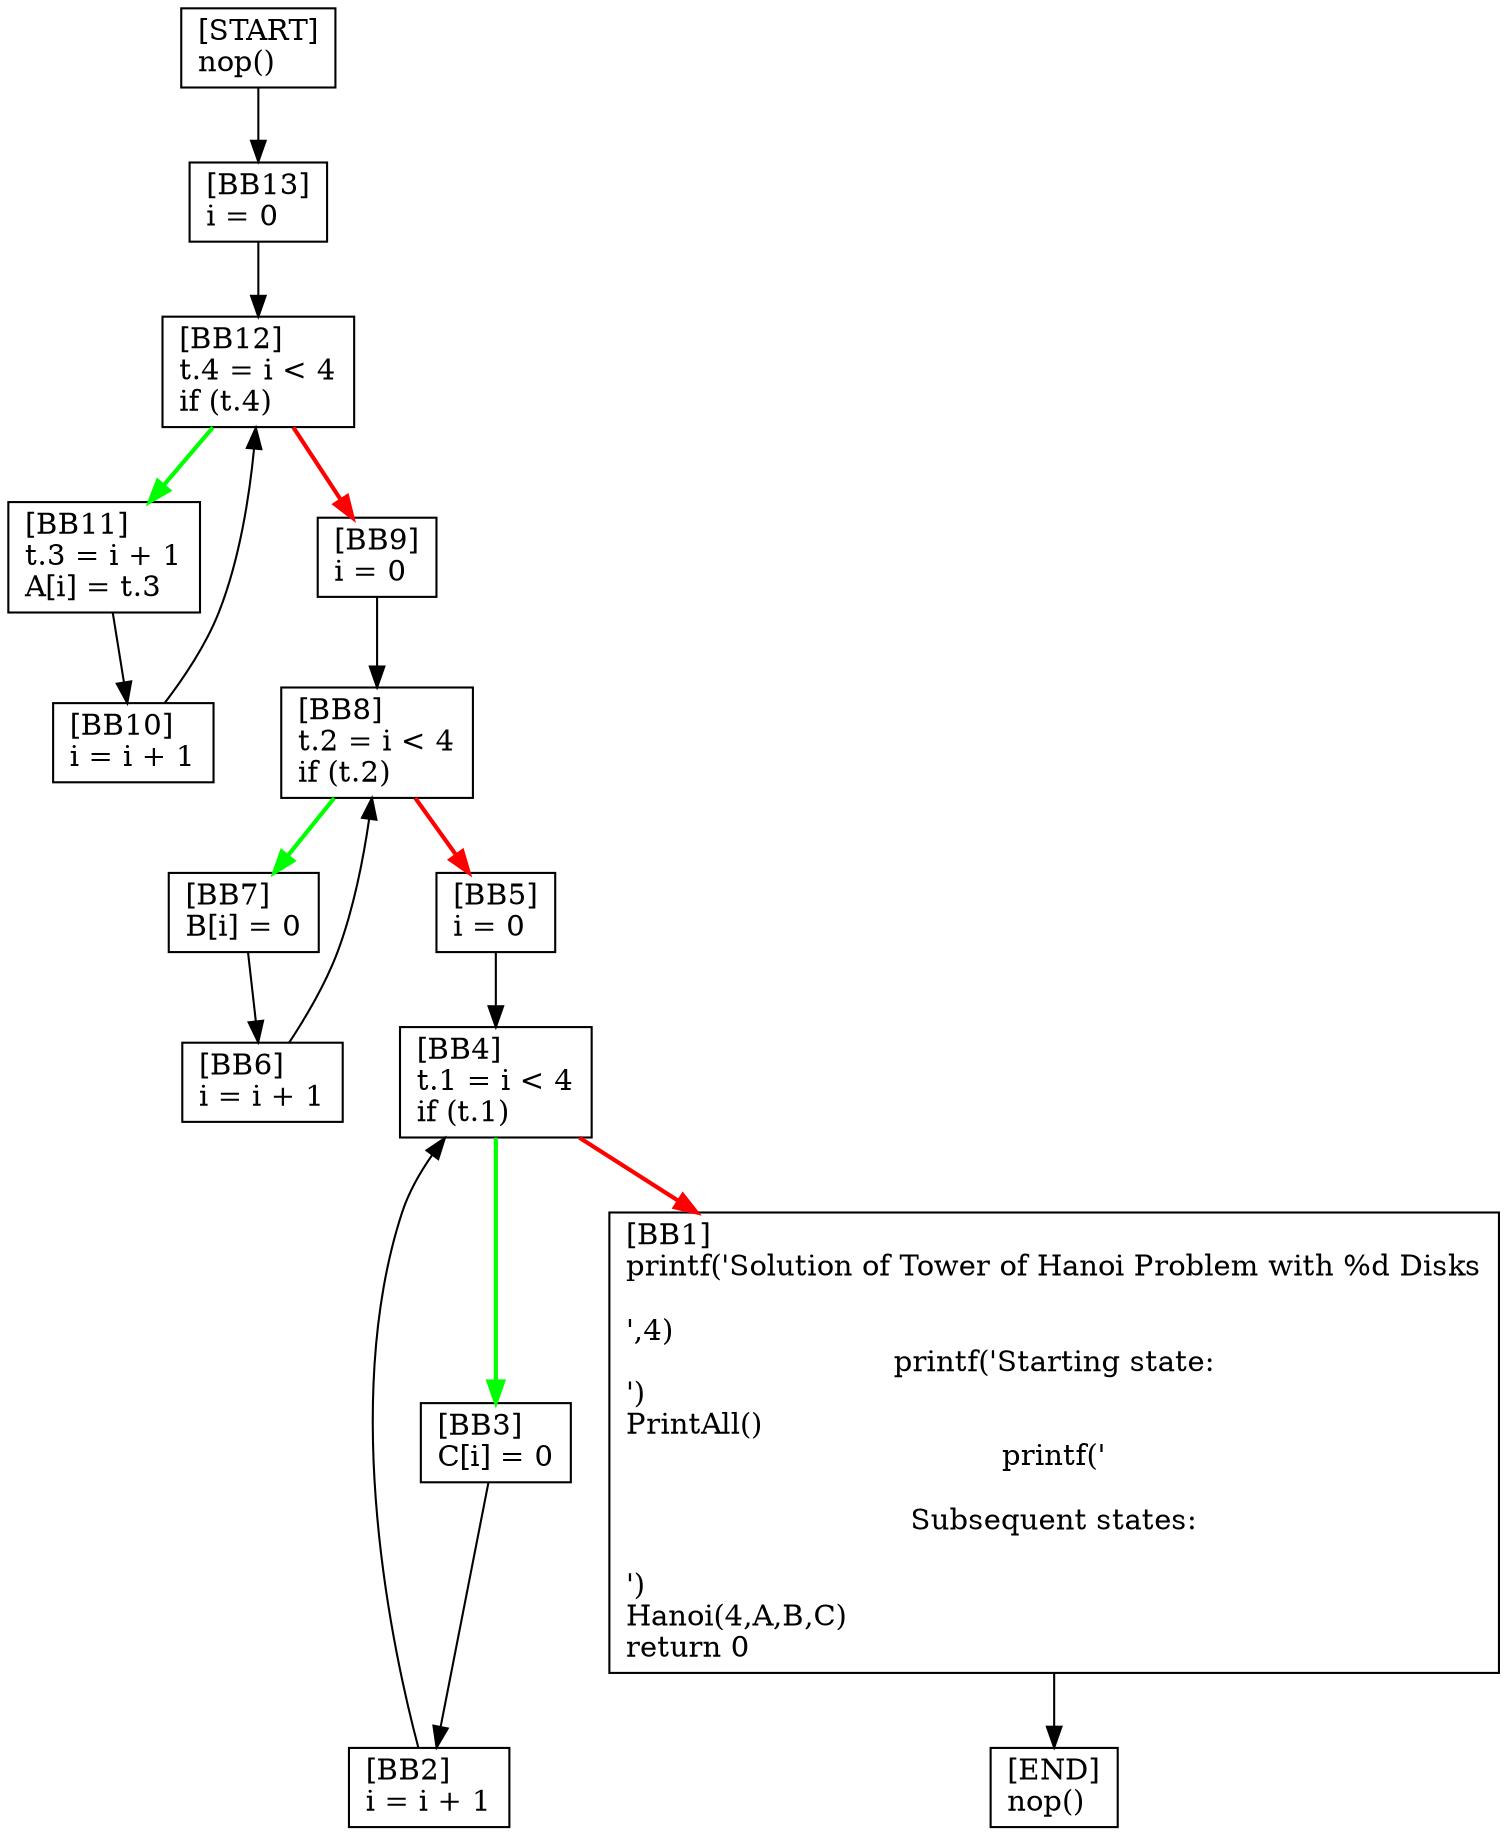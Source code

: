 digraph {
  node [shape=box]
  BB13 [label="[BB13]\li = 0\l"];
  BB12 [label="[BB12]\lt.4 = i < 4\lif (t.4)\l"];
  BB11 [label="[BB11]\lt.3 = i + 1\lA[i] = t.3\l"];
  BB10 [label="[BB10]\li = i + 1\l"];
  BB9 [label="[BB9]\li = 0\l"];
  BB8 [label="[BB8]\lt.2 = i < 4\lif (t.2)\l"];
  BB7 [label="[BB7]\lB[i] = 0\l"];
  BB6 [label="[BB6]\li = i + 1\l"];
  BB1 [label="[BB1]\lprintf('Solution of Tower of Hanoi Problem with %d Disks\n\n',4)\lprintf('Starting state:\n')\lPrintAll()\lprintf('\n\nSubsequent states:\n\n')\lHanoi(4,A,B,C)\lreturn 0\l"];
  START [label="[START]\lnop()\l"];
  END [label="[END]\lnop()\l"];
  BB2 [label="[BB2]\li = i + 1\l"];
  BB3 [label="[BB3]\lC[i] = 0\l"];
  BB4 [label="[BB4]\lt.1 = i < 4\lif (t.1)\l"];
  BB5 [label="[BB5]\li = 0\l"];
  BB4 -> BB3 [color=green, penwidth=2];
  BB8 -> BB7 [color=green, penwidth=2];
  BB8 -> BB5 [color=red, penwidth=2];
  BB12 -> BB11 [color=green, penwidth=2];
  BB1 -> END;
  BB5 -> BB4;
  BB12 -> BB9 [color=red, penwidth=2];
  BB11 -> BB10;
  BB10 -> BB12;
  BB13 -> BB12;
  BB7 -> BB6;
  BB6 -> BB8;
  BB9 -> BB8;
  START -> BB13;
  BB3 -> BB2;
  BB2 -> BB4;
  BB4 -> BB1 [color=red, penwidth=2];
}
